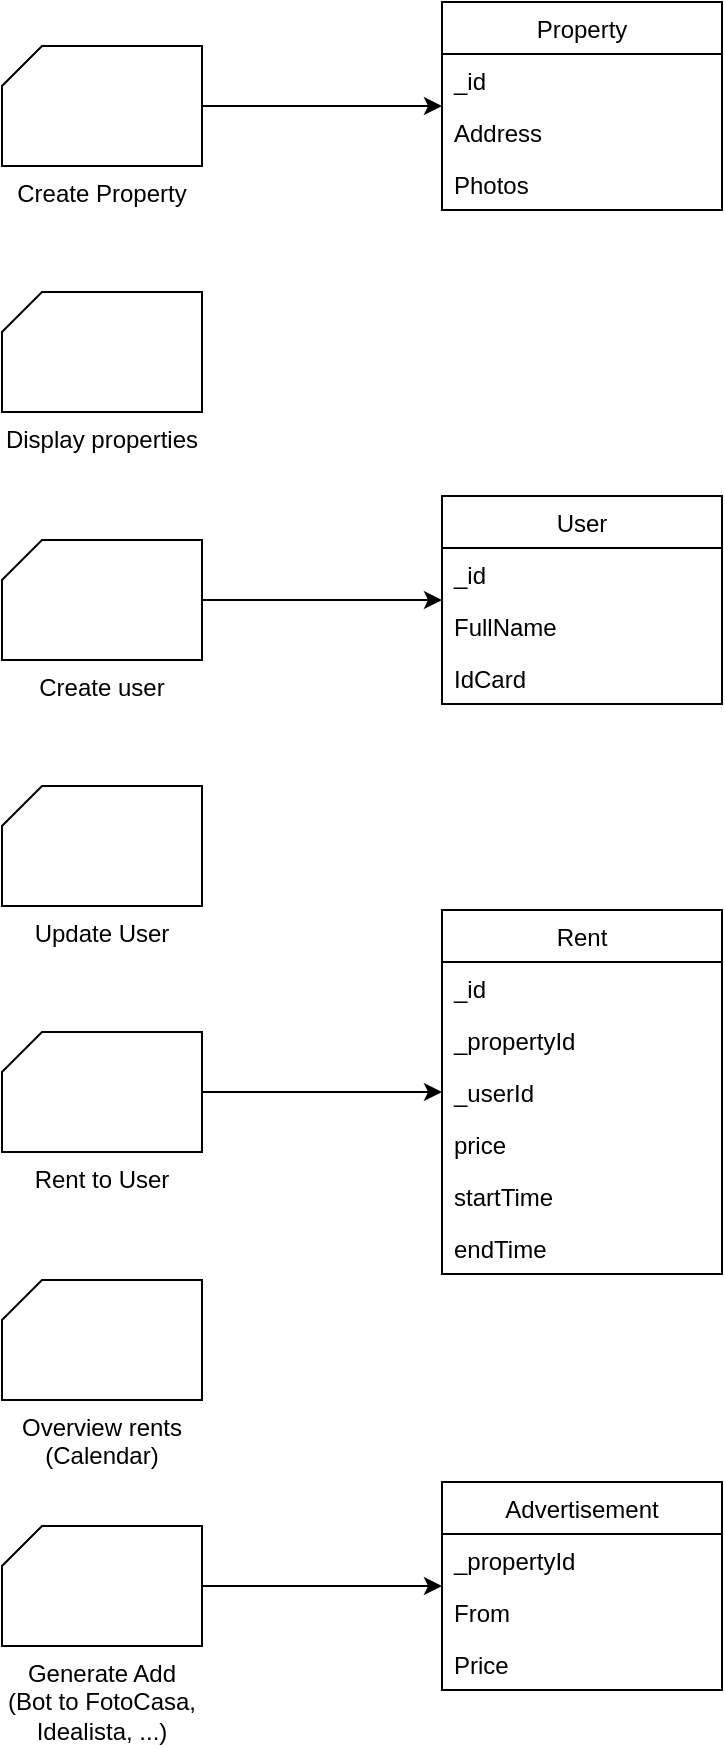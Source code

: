 <mxfile version="14.9.6" type="device"><diagram id="C5RBs43oDa-KdzZeNtuy" name="Page-1"><mxGraphModel dx="1434" dy="672" grid="0" gridSize="10" guides="1" tooltips="1" connect="1" arrows="1" fold="1" page="0" pageScale="1" pageWidth="827" pageHeight="1169" math="0" shadow="0"><root><mxCell id="WIyWlLk6GJQsqaUBKTNV-0"/><mxCell id="WIyWlLk6GJQsqaUBKTNV-1" parent="WIyWlLk6GJQsqaUBKTNV-0"/><mxCell id="e6CoR1lLhGcOD6xUG0_P-0" value="Display properties" style="verticalLabelPosition=bottom;verticalAlign=top;html=1;shape=card;whiteSpace=wrap;size=20;arcSize=12;" parent="WIyWlLk6GJQsqaUBKTNV-1" vertex="1"><mxGeometry x="40" y="163" width="100" height="60" as="geometry"/></mxCell><mxCell id="NZmXG_cgh9gtNA7IwV_G-0" style="edgeStyle=orthogonalEdgeStyle;rounded=0;orthogonalLoop=1;jettySize=auto;html=1;exitX=1;exitY=0.5;exitDx=0;exitDy=0;exitPerimeter=0;" edge="1" parent="WIyWlLk6GJQsqaUBKTNV-1" source="e6CoR1lLhGcOD6xUG0_P-1" target="e6CoR1lLhGcOD6xUG0_P-7"><mxGeometry relative="1" as="geometry"/></mxCell><mxCell id="e6CoR1lLhGcOD6xUG0_P-1" value="Create Property" style="verticalLabelPosition=bottom;verticalAlign=top;html=1;shape=card;whiteSpace=wrap;size=20;arcSize=12;" parent="WIyWlLk6GJQsqaUBKTNV-1" vertex="1"><mxGeometry x="40" y="40" width="100" height="60" as="geometry"/></mxCell><mxCell id="NZmXG_cgh9gtNA7IwV_G-1" style="edgeStyle=orthogonalEdgeStyle;rounded=0;orthogonalLoop=1;jettySize=auto;html=1;exitX=1;exitY=0.5;exitDx=0;exitDy=0;exitPerimeter=0;" edge="1" parent="WIyWlLk6GJQsqaUBKTNV-1" source="e6CoR1lLhGcOD6xUG0_P-2" target="e6CoR1lLhGcOD6xUG0_P-11"><mxGeometry relative="1" as="geometry"/></mxCell><mxCell id="e6CoR1lLhGcOD6xUG0_P-2" value="Create user" style="verticalLabelPosition=bottom;verticalAlign=top;html=1;shape=card;whiteSpace=wrap;size=20;arcSize=12;" parent="WIyWlLk6GJQsqaUBKTNV-1" vertex="1"><mxGeometry x="40" y="287" width="100" height="60" as="geometry"/></mxCell><mxCell id="e6CoR1lLhGcOD6xUG0_P-3" value="Update User" style="verticalLabelPosition=bottom;verticalAlign=top;html=1;shape=card;whiteSpace=wrap;size=20;arcSize=12;" parent="WIyWlLk6GJQsqaUBKTNV-1" vertex="1"><mxGeometry x="40" y="410" width="100" height="60" as="geometry"/></mxCell><mxCell id="NZmXG_cgh9gtNA7IwV_G-2" style="edgeStyle=orthogonalEdgeStyle;rounded=0;orthogonalLoop=1;jettySize=auto;html=1;exitX=1;exitY=0.5;exitDx=0;exitDy=0;exitPerimeter=0;" edge="1" parent="WIyWlLk6GJQsqaUBKTNV-1" source="e6CoR1lLhGcOD6xUG0_P-4" target="e6CoR1lLhGcOD6xUG0_P-15"><mxGeometry relative="1" as="geometry"/></mxCell><mxCell id="e6CoR1lLhGcOD6xUG0_P-4" value="Rent to User" style="verticalLabelPosition=bottom;verticalAlign=top;html=1;shape=card;whiteSpace=wrap;size=20;arcSize=12;" parent="WIyWlLk6GJQsqaUBKTNV-1" vertex="1"><mxGeometry x="40" y="533" width="100" height="60" as="geometry"/></mxCell><mxCell id="e6CoR1lLhGcOD6xUG0_P-5" value="Overview rents (Calendar)" style="verticalLabelPosition=bottom;verticalAlign=top;html=1;shape=card;whiteSpace=wrap;size=20;arcSize=12;" parent="WIyWlLk6GJQsqaUBKTNV-1" vertex="1"><mxGeometry x="40" y="657" width="100" height="60" as="geometry"/></mxCell><mxCell id="NZmXG_cgh9gtNA7IwV_G-3" style="edgeStyle=orthogonalEdgeStyle;rounded=0;orthogonalLoop=1;jettySize=auto;html=1;exitX=1;exitY=0.5;exitDx=0;exitDy=0;exitPerimeter=0;" edge="1" parent="WIyWlLk6GJQsqaUBKTNV-1" source="e6CoR1lLhGcOD6xUG0_P-6" target="e6CoR1lLhGcOD6xUG0_P-21"><mxGeometry relative="1" as="geometry"/></mxCell><mxCell id="e6CoR1lLhGcOD6xUG0_P-6" value="Generate Add (Bot to FotoCasa, Idealista, ...)" style="verticalLabelPosition=bottom;verticalAlign=top;html=1;shape=card;whiteSpace=wrap;size=20;arcSize=12;" parent="WIyWlLk6GJQsqaUBKTNV-1" vertex="1"><mxGeometry x="40" y="780" width="100" height="60" as="geometry"/></mxCell><mxCell id="e6CoR1lLhGcOD6xUG0_P-7" value="Property" style="swimlane;fontStyle=0;childLayout=stackLayout;horizontal=1;startSize=26;horizontalStack=0;resizeParent=1;resizeParentMax=0;resizeLast=0;collapsible=1;marginBottom=0;" parent="WIyWlLk6GJQsqaUBKTNV-1" vertex="1"><mxGeometry x="260" y="18" width="140" height="104" as="geometry"/></mxCell><mxCell id="e6CoR1lLhGcOD6xUG0_P-8" value="_id" style="text;strokeColor=none;fillColor=none;align=left;verticalAlign=top;spacingLeft=4;spacingRight=4;overflow=hidden;rotatable=0;points=[[0,0.5],[1,0.5]];portConstraint=eastwest;" parent="e6CoR1lLhGcOD6xUG0_P-7" vertex="1"><mxGeometry y="26" width="140" height="26" as="geometry"/></mxCell><mxCell id="e6CoR1lLhGcOD6xUG0_P-9" value="Address" style="text;strokeColor=none;fillColor=none;align=left;verticalAlign=top;spacingLeft=4;spacingRight=4;overflow=hidden;rotatable=0;points=[[0,0.5],[1,0.5]];portConstraint=eastwest;" parent="e6CoR1lLhGcOD6xUG0_P-7" vertex="1"><mxGeometry y="52" width="140" height="26" as="geometry"/></mxCell><mxCell id="e6CoR1lLhGcOD6xUG0_P-10" value="Photos" style="text;strokeColor=none;fillColor=none;align=left;verticalAlign=top;spacingLeft=4;spacingRight=4;overflow=hidden;rotatable=0;points=[[0,0.5],[1,0.5]];portConstraint=eastwest;" parent="e6CoR1lLhGcOD6xUG0_P-7" vertex="1"><mxGeometry y="78" width="140" height="26" as="geometry"/></mxCell><mxCell id="e6CoR1lLhGcOD6xUG0_P-11" value="User" style="swimlane;fontStyle=0;childLayout=stackLayout;horizontal=1;startSize=26;horizontalStack=0;resizeParent=1;resizeParentMax=0;resizeLast=0;collapsible=1;marginBottom=0;" parent="WIyWlLk6GJQsqaUBKTNV-1" vertex="1"><mxGeometry x="260" y="265" width="140" height="104" as="geometry"/></mxCell><mxCell id="e6CoR1lLhGcOD6xUG0_P-12" value="_id" style="text;strokeColor=none;fillColor=none;align=left;verticalAlign=top;spacingLeft=4;spacingRight=4;overflow=hidden;rotatable=0;points=[[0,0.5],[1,0.5]];portConstraint=eastwest;" parent="e6CoR1lLhGcOD6xUG0_P-11" vertex="1"><mxGeometry y="26" width="140" height="26" as="geometry"/></mxCell><mxCell id="e6CoR1lLhGcOD6xUG0_P-13" value="FullName" style="text;strokeColor=none;fillColor=none;align=left;verticalAlign=top;spacingLeft=4;spacingRight=4;overflow=hidden;rotatable=0;points=[[0,0.5],[1,0.5]];portConstraint=eastwest;" parent="e6CoR1lLhGcOD6xUG0_P-11" vertex="1"><mxGeometry y="52" width="140" height="26" as="geometry"/></mxCell><mxCell id="e6CoR1lLhGcOD6xUG0_P-14" value="IdCard" style="text;strokeColor=none;fillColor=none;align=left;verticalAlign=top;spacingLeft=4;spacingRight=4;overflow=hidden;rotatable=0;points=[[0,0.5],[1,0.5]];portConstraint=eastwest;" parent="e6CoR1lLhGcOD6xUG0_P-11" vertex="1"><mxGeometry y="78" width="140" height="26" as="geometry"/></mxCell><mxCell id="e6CoR1lLhGcOD6xUG0_P-15" value="Rent" style="swimlane;fontStyle=0;childLayout=stackLayout;horizontal=1;startSize=26;horizontalStack=0;resizeParent=1;resizeParentMax=0;resizeLast=0;collapsible=1;marginBottom=0;" parent="WIyWlLk6GJQsqaUBKTNV-1" vertex="1"><mxGeometry x="260" y="472" width="140" height="182" as="geometry"/></mxCell><mxCell id="e6CoR1lLhGcOD6xUG0_P-16" value="_id" style="text;strokeColor=none;fillColor=none;align=left;verticalAlign=top;spacingLeft=4;spacingRight=4;overflow=hidden;rotatable=0;points=[[0,0.5],[1,0.5]];portConstraint=eastwest;" parent="e6CoR1lLhGcOD6xUG0_P-15" vertex="1"><mxGeometry y="26" width="140" height="26" as="geometry"/></mxCell><mxCell id="e6CoR1lLhGcOD6xUG0_P-17" value="_propertyId" style="text;strokeColor=none;fillColor=none;align=left;verticalAlign=top;spacingLeft=4;spacingRight=4;overflow=hidden;rotatable=0;points=[[0,0.5],[1,0.5]];portConstraint=eastwest;" parent="e6CoR1lLhGcOD6xUG0_P-15" vertex="1"><mxGeometry y="52" width="140" height="26" as="geometry"/></mxCell><mxCell id="e6CoR1lLhGcOD6xUG0_P-18" value="_userId" style="text;strokeColor=none;fillColor=none;align=left;verticalAlign=top;spacingLeft=4;spacingRight=4;overflow=hidden;rotatable=0;points=[[0,0.5],[1,0.5]];portConstraint=eastwest;" parent="e6CoR1lLhGcOD6xUG0_P-15" vertex="1"><mxGeometry y="78" width="140" height="26" as="geometry"/></mxCell><mxCell id="e6CoR1lLhGcOD6xUG0_P-19" value="price" style="text;strokeColor=none;fillColor=none;align=left;verticalAlign=top;spacingLeft=4;spacingRight=4;overflow=hidden;rotatable=0;points=[[0,0.5],[1,0.5]];portConstraint=eastwest;" parent="e6CoR1lLhGcOD6xUG0_P-15" vertex="1"><mxGeometry y="104" width="140" height="26" as="geometry"/></mxCell><mxCell id="e6CoR1lLhGcOD6xUG0_P-25" value="startTime" style="text;strokeColor=none;fillColor=none;align=left;verticalAlign=top;spacingLeft=4;spacingRight=4;overflow=hidden;rotatable=0;points=[[0,0.5],[1,0.5]];portConstraint=eastwest;" parent="e6CoR1lLhGcOD6xUG0_P-15" vertex="1"><mxGeometry y="130" width="140" height="26" as="geometry"/></mxCell><mxCell id="e6CoR1lLhGcOD6xUG0_P-20" value="endTime" style="text;strokeColor=none;fillColor=none;align=left;verticalAlign=top;spacingLeft=4;spacingRight=4;overflow=hidden;rotatable=0;points=[[0,0.5],[1,0.5]];portConstraint=eastwest;" parent="e6CoR1lLhGcOD6xUG0_P-15" vertex="1"><mxGeometry y="156" width="140" height="26" as="geometry"/></mxCell><mxCell id="e6CoR1lLhGcOD6xUG0_P-21" value="Advertisement" style="swimlane;fontStyle=0;childLayout=stackLayout;horizontal=1;startSize=26;horizontalStack=0;resizeParent=1;resizeParentMax=0;resizeLast=0;collapsible=1;marginBottom=0;" parent="WIyWlLk6GJQsqaUBKTNV-1" vertex="1"><mxGeometry x="260" y="758" width="140" height="104" as="geometry"/></mxCell><mxCell id="e6CoR1lLhGcOD6xUG0_P-22" value="_propertyId" style="text;strokeColor=none;fillColor=none;align=left;verticalAlign=top;spacingLeft=4;spacingRight=4;overflow=hidden;rotatable=0;points=[[0,0.5],[1,0.5]];portConstraint=eastwest;" parent="e6CoR1lLhGcOD6xUG0_P-21" vertex="1"><mxGeometry y="26" width="140" height="26" as="geometry"/></mxCell><mxCell id="e6CoR1lLhGcOD6xUG0_P-23" value="From" style="text;strokeColor=none;fillColor=none;align=left;verticalAlign=top;spacingLeft=4;spacingRight=4;overflow=hidden;rotatable=0;points=[[0,0.5],[1,0.5]];portConstraint=eastwest;" parent="e6CoR1lLhGcOD6xUG0_P-21" vertex="1"><mxGeometry y="52" width="140" height="26" as="geometry"/></mxCell><mxCell id="e6CoR1lLhGcOD6xUG0_P-24" value="Price" style="text;strokeColor=none;fillColor=none;align=left;verticalAlign=top;spacingLeft=4;spacingRight=4;overflow=hidden;rotatable=0;points=[[0,0.5],[1,0.5]];portConstraint=eastwest;" parent="e6CoR1lLhGcOD6xUG0_P-21" vertex="1"><mxGeometry y="78" width="140" height="26" as="geometry"/></mxCell></root></mxGraphModel></diagram></mxfile>